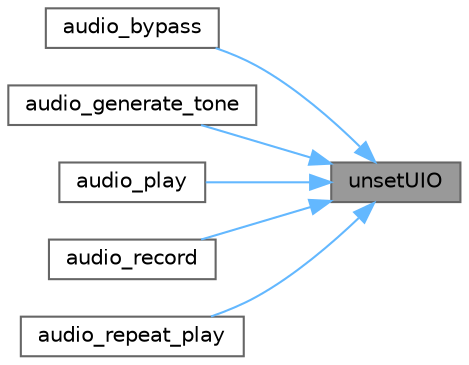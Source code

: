 digraph "unsetUIO"
{
 // LATEX_PDF_SIZE
  bgcolor="transparent";
  edge [fontname=Helvetica,fontsize=10,labelfontname=Helvetica,labelfontsize=10];
  node [fontname=Helvetica,fontsize=10,shape=box,height=0.2,width=0.4];
  rankdir="RL";
  Node1 [id="Node000001",label="unsetUIO",height=0.2,width=0.4,color="gray40", fillcolor="grey60", style="filled", fontcolor="black",tooltip=" "];
  Node1 -> Node2 [id="edge1_Node000001_Node000002",dir="back",color="steelblue1",style="solid",tooltip=" "];
  Node2 [id="Node000002",label="audio_bypass",height=0.2,width=0.4,color="grey40", fillcolor="white", style="filled",URL="$group__AUDIO.html#ga5fee8d77c208512f18f4273213520249",tooltip="Record and play the audio without storing in DRAM."];
  Node1 -> Node3 [id="edge2_Node000001_Node000003",dir="back",color="steelblue1",style="solid",tooltip=" "];
  Node3 [id="Node000003",label="audio_generate_tone",height=0.2,width=0.4,color="grey40", fillcolor="white", style="filled",URL="$group__AUDIO.html#ga061d146b990619c8f7ebd37ee18cbe23",tooltip=" "];
  Node1 -> Node4 [id="edge3_Node000001_Node000004",dir="back",color="steelblue1",style="solid",tooltip=" "];
  Node4 [id="Node000004",label="audio_play",height=0.2,width=0.4,color="grey40", fillcolor="white", style="filled",URL="$group__AUDIO.html#ga52d0f4ea75ee4d027430bb25a2f8b7a9",tooltip=" "];
  Node1 -> Node5 [id="edge4_Node000001_Node000005",dir="back",color="steelblue1",style="solid",tooltip=" "];
  Node5 [id="Node000005",label="audio_record",height=0.2,width=0.4,color="grey40", fillcolor="white", style="filled",URL="$group__AUDIO.html#ga1d91ff881ec020a63e36e4f285622b80",tooltip="Function to support audio recording without the audio codec controller."];
  Node1 -> Node6 [id="edge5_Node000001_Node000006",dir="back",color="steelblue1",style="solid",tooltip=" "];
  Node6 [id="Node000006",label="audio_repeat_play",height=0.2,width=0.4,color="grey40", fillcolor="white", style="filled",URL="$group__AUDIO.html#ga4b430bbc9a47b8160f2596cc625683ff",tooltip="Function to play one audio fragment for multiple repititions."];
}
